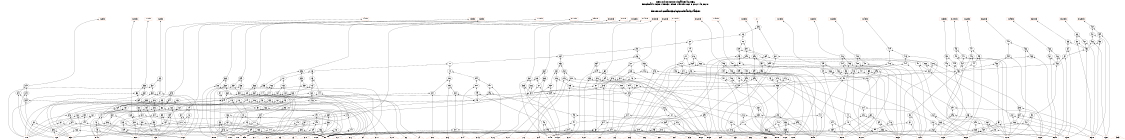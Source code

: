 # Network structure generated by ABC

digraph network {
size = "7.5,10";
center = true;
edge [dir = back];

{
  node [shape = plaintext];
  edge [style = invis];
  LevelTitle1 [label=""];
  LevelTitle2 [label=""];
  Level16 [label = ""];
  Level15 [label = ""];
  Level14 [label = ""];
  Level13 [label = ""];
  Level12 [label = ""];
  Level11 [label = ""];
  Level10 [label = ""];
  Level9 [label = ""];
  Level8 [label = ""];
  Level7 [label = ""];
  Level6 [label = ""];
  Level5 [label = ""];
  Level4 [label = ""];
  Level3 [label = ""];
  Level2 [label = ""];
  Level1 [label = ""];
  Level0 [label = ""];
  LevelTitle1 ->  LevelTitle2 ->  Level16 ->  Level15 ->  Level14 ->  Level13 ->  Level12 ->  Level11 ->  Level10 ->  Level9 ->  Level8 ->  Level7 ->  Level6 ->  Level5 ->  Level4 ->  Level3 ->  Level2 ->  Level1 ->  Level0;
}

{
  rank = same;
  LevelTitle1;
  title1 [shape=plaintext,
          fontsize=20,
          fontname = "Times-Roman",
          label="Network structure visualized by ABC\nBenchmark \"s838.1.bench\". Time was Thu Oct  8 20:27:48 2020. "
         ];
}

{
  rank = same;
  LevelTitle2;
  title2 [shape=plaintext,
          fontsize=18,
          fontname = "Times-Roman",
          label="The network contains 336 logic nodes and 32 latches.\n"
         ];
}

{
  rank = same;
  Level16;
  Node36 [label = "Z", shape = invtriangle, color = coral, fillcolor = coral];
  Node38 [label = "X.4L_in", shape = box, color = coral, fillcolor = coral];
  Node41 [label = "X.3L_in", shape = box, color = coral, fillcolor = coral];
  Node44 [label = "X.2L_in", shape = box, color = coral, fillcolor = coral];
  Node47 [label = "X.1L_in", shape = box, color = coral, fillcolor = coral];
  Node50 [label = "X.8L_in", shape = box, color = coral, fillcolor = coral];
  Node53 [label = "X.7L_in", shape = box, color = coral, fillcolor = coral];
  Node56 [label = "X.6L_in", shape = box, color = coral, fillcolor = coral];
  Node59 [label = "X.5L_in", shape = box, color = coral, fillcolor = coral];
  Node62 [label = "X.12L_in", shape = box, color = coral, fillcolor = coral];
  Node65 [label = "X.11L_in", shape = box, color = coral, fillcolor = coral];
  Node68 [label = "X.10L_in", shape = box, color = coral, fillcolor = coral];
  Node71 [label = "X.9L_in", shape = box, color = coral, fillcolor = coral];
  Node74 [label = "X.16L_in", shape = box, color = coral, fillcolor = coral];
  Node77 [label = "X.15L_in", shape = box, color = coral, fillcolor = coral];
  Node80 [label = "X.14L_in", shape = box, color = coral, fillcolor = coral];
  Node83 [label = "X.13L_in", shape = box, color = coral, fillcolor = coral];
  Node86 [label = "X.20L_in", shape = box, color = coral, fillcolor = coral];
  Node89 [label = "X.19L_in", shape = box, color = coral, fillcolor = coral];
  Node92 [label = "X.18L_in", shape = box, color = coral, fillcolor = coral];
  Node95 [label = "X.17L_in", shape = box, color = coral, fillcolor = coral];
  Node98 [label = "X.24L_in", shape = box, color = coral, fillcolor = coral];
  Node101 [label = "X.23L_in", shape = box, color = coral, fillcolor = coral];
  Node104 [label = "X.22L_in", shape = box, color = coral, fillcolor = coral];
  Node107 [label = "X.21L_in", shape = box, color = coral, fillcolor = coral];
  Node110 [label = "X.28L_in", shape = box, color = coral, fillcolor = coral];
  Node113 [label = "X.27L_in", shape = box, color = coral, fillcolor = coral];
  Node116 [label = "X.26L_in", shape = box, color = coral, fillcolor = coral];
  Node119 [label = "X.25L_in", shape = box, color = coral, fillcolor = coral];
  Node122 [label = "X.32L_in", shape = box, color = coral, fillcolor = coral];
  Node125 [label = "X.31L_in", shape = box, color = coral, fillcolor = coral];
  Node128 [label = "X.30L_in", shape = box, color = coral, fillcolor = coral];
  Node131 [label = "X.29L_in", shape = box, color = coral, fillcolor = coral];
}

{
  rank = same;
  Level15;
  Node308 [label = "308\n", shape = ellipse];
  Node460 [label = "460\n", shape = ellipse];
}

{
  rank = same;
  Level14;
  Node303 [label = "303\n", shape = ellipse];
  Node457 [label = "457\n", shape = ellipse];
  Node459 [label = "459\n", shape = ellipse];
  Node463 [label = "463\n", shape = ellipse];
}

{
  rank = same;
  Level13;
  Node280 [label = "280\n", shape = ellipse];
  Node302 [label = "302\n", shape = ellipse];
  Node440 [label = "440\n", shape = ellipse];
  Node456 [label = "456\n", shape = ellipse];
  Node458 [label = "458\n", shape = ellipse];
  Node461 [label = "461\n", shape = ellipse];
  Node462 [label = "462\n", shape = ellipse];
  Node465 [label = "465\n", shape = ellipse];
}

{
  rank = same;
  Level12;
  Node257 [label = "257\n", shape = ellipse];
  Node279 [label = "279\n", shape = ellipse];
  Node300 [label = "300\n", shape = ellipse];
  Node301 [label = "301\n", shape = ellipse];
  Node419 [label = "419\n", shape = ellipse];
  Node436 [label = "436\n", shape = ellipse];
  Node443 [label = "443\n", shape = ellipse];
  Node447 [label = "447\n", shape = ellipse];
  Node455 [label = "455\n", shape = ellipse];
  Node464 [label = "464\n", shape = ellipse];
  Node468 [label = "468\n", shape = ellipse];
}

{
  rank = same;
  Level11;
  Node234 [label = "234\n", shape = ellipse];
  Node256 [label = "256\n", shape = ellipse];
  Node277 [label = "277\n", shape = ellipse];
  Node278 [label = "278\n", shape = ellipse];
  Node289 [label = "289\n", shape = ellipse];
  Node292 [label = "292\n", shape = ellipse];
  Node295 [label = "295\n", shape = ellipse];
  Node307 [label = "307\n", shape = ellipse];
  Node398 [label = "398\n", shape = ellipse];
  Node415 [label = "415\n", shape = ellipse];
  Node422 [label = "422\n", shape = ellipse];
  Node426 [label = "426\n", shape = ellipse];
  Node435 [label = "435\n", shape = ellipse];
  Node439 [label = "439\n", shape = ellipse];
  Node441 [label = "441\n", shape = ellipse];
  Node442 [label = "442\n", shape = ellipse];
  Node445 [label = "445\n", shape = ellipse];
  Node446 [label = "446\n", shape = ellipse];
  Node450 [label = "450\n", shape = ellipse];
  Node454 [label = "454\n", shape = ellipse];
  Node466 [label = "466\n", shape = ellipse];
  Node467 [label = "467\n", shape = ellipse];
}

{
  rank = same;
  Level10;
  Node211 [label = "211\n", shape = ellipse];
  Node233 [label = "233\n", shape = ellipse];
  Node254 [label = "254\n", shape = ellipse];
  Node255 [label = "255\n", shape = ellipse];
  Node266 [label = "266\n", shape = ellipse];
  Node269 [label = "269\n", shape = ellipse];
  Node272 [label = "272\n", shape = ellipse];
  Node288 [label = "288\n", shape = ellipse];
  Node291 [label = "291\n", shape = ellipse];
  Node294 [label = "294\n", shape = ellipse];
  Node299 [label = "299\n", shape = ellipse];
  Node306 [label = "306\n", shape = ellipse];
  Node377 [label = "377\n", shape = ellipse];
  Node394 [label = "394\n", shape = ellipse];
  Node401 [label = "401\n", shape = ellipse];
  Node405 [label = "405\n", shape = ellipse];
  Node414 [label = "414\n", shape = ellipse];
  Node418 [label = "418\n", shape = ellipse];
  Node420 [label = "420\n", shape = ellipse];
  Node421 [label = "421\n", shape = ellipse];
  Node424 [label = "424\n", shape = ellipse];
  Node425 [label = "425\n", shape = ellipse];
  Node429 [label = "429\n", shape = ellipse];
  Node434 [label = "434\n", shape = ellipse];
  Node438 [label = "438\n", shape = ellipse];
  Node444 [label = "444\n", shape = ellipse];
  Node448 [label = "448\n", shape = ellipse];
  Node449 [label = "449\n", shape = ellipse];
  Node453 [label = "453\n", shape = ellipse];
}

{
  rank = same;
  Level9;
  Node188 [label = "188\n", shape = ellipse];
  Node210 [label = "210\n", shape = ellipse];
  Node231 [label = "231\n", shape = ellipse];
  Node232 [label = "232\n", shape = ellipse];
  Node243 [label = "243\n", shape = ellipse];
  Node246 [label = "246\n", shape = ellipse];
  Node249 [label = "249\n", shape = ellipse];
  Node265 [label = "265\n", shape = ellipse];
  Node268 [label = "268\n", shape = ellipse];
  Node271 [label = "271\n", shape = ellipse];
  Node276 [label = "276\n", shape = ellipse];
  Node284 [label = "284\n", shape = ellipse];
  Node298 [label = "298\n", shape = ellipse];
  Node356 [label = "356\n", shape = ellipse];
  Node373 [label = "373\n", shape = ellipse];
  Node380 [label = "380\n", shape = ellipse];
  Node384 [label = "384\n", shape = ellipse];
  Node393 [label = "393\n", shape = ellipse];
  Node397 [label = "397\n", shape = ellipse];
  Node399 [label = "399\n", shape = ellipse];
  Node400 [label = "400\n", shape = ellipse];
  Node403 [label = "403\n", shape = ellipse];
  Node404 [label = "404\n", shape = ellipse];
  Node408 [label = "408\n", shape = ellipse];
  Node413 [label = "413\n", shape = ellipse];
  Node417 [label = "417\n", shape = ellipse];
  Node423 [label = "423\n", shape = ellipse];
  Node427 [label = "427\n", shape = ellipse];
  Node428 [label = "428\n", shape = ellipse];
  Node433 [label = "433\n", shape = ellipse];
}

{
  rank = same;
  Level8;
  Node165 [label = "165\n", shape = ellipse];
  Node187 [label = "187\n", shape = ellipse];
  Node208 [label = "208\n", shape = ellipse];
  Node209 [label = "209\n", shape = ellipse];
  Node220 [label = "220\n", shape = ellipse];
  Node223 [label = "223\n", shape = ellipse];
  Node226 [label = "226\n", shape = ellipse];
  Node242 [label = "242\n", shape = ellipse];
  Node245 [label = "245\n", shape = ellipse];
  Node248 [label = "248\n", shape = ellipse];
  Node253 [label = "253\n", shape = ellipse];
  Node261 [label = "261\n", shape = ellipse];
  Node275 [label = "275\n", shape = ellipse];
  Node335 [label = "335\n", shape = ellipse];
  Node352 [label = "352\n", shape = ellipse];
  Node359 [label = "359\n", shape = ellipse];
  Node363 [label = "363\n", shape = ellipse];
  Node372 [label = "372\n", shape = ellipse];
  Node376 [label = "376\n", shape = ellipse];
  Node378 [label = "378\n", shape = ellipse];
  Node379 [label = "379\n", shape = ellipse];
  Node382 [label = "382\n", shape = ellipse];
  Node383 [label = "383\n", shape = ellipse];
  Node387 [label = "387\n", shape = ellipse];
  Node392 [label = "392\n", shape = ellipse];
  Node396 [label = "396\n", shape = ellipse];
  Node402 [label = "402\n", shape = ellipse];
  Node406 [label = "406\n", shape = ellipse];
  Node407 [label = "407\n", shape = ellipse];
  Node412 [label = "412\n", shape = ellipse];
}

{
  rank = same;
  Level7;
  Node164 [label = "164\n", shape = ellipse];
  Node185 [label = "185\n", shape = ellipse];
  Node186 [label = "186\n", shape = ellipse];
  Node197 [label = "197\n", shape = ellipse];
  Node200 [label = "200\n", shape = ellipse];
  Node203 [label = "203\n", shape = ellipse];
  Node219 [label = "219\n", shape = ellipse];
  Node222 [label = "222\n", shape = ellipse];
  Node225 [label = "225\n", shape = ellipse];
  Node230 [label = "230\n", shape = ellipse];
  Node238 [label = "238\n", shape = ellipse];
  Node252 [label = "252\n", shape = ellipse];
  Node331 [label = "331\n", shape = ellipse];
  Node338 [label = "338\n", shape = ellipse];
  Node342 [label = "342\n", shape = ellipse];
  Node351 [label = "351\n", shape = ellipse];
  Node355 [label = "355\n", shape = ellipse];
  Node357 [label = "357\n", shape = ellipse];
  Node358 [label = "358\n", shape = ellipse];
  Node361 [label = "361\n", shape = ellipse];
  Node362 [label = "362\n", shape = ellipse];
  Node366 [label = "366\n", shape = ellipse];
  Node371 [label = "371\n", shape = ellipse];
  Node375 [label = "375\n", shape = ellipse];
  Node381 [label = "381\n", shape = ellipse];
  Node385 [label = "385\n", shape = ellipse];
  Node386 [label = "386\n", shape = ellipse];
  Node391 [label = "391\n", shape = ellipse];
}

{
  rank = same;
  Level6;
  Node144 [label = "144\n", shape = ellipse];
  Node162 [label = "162\n", shape = ellipse];
  Node163 [label = "163\n", shape = ellipse];
  Node174 [label = "174\n", shape = ellipse];
  Node177 [label = "177\n", shape = ellipse];
  Node180 [label = "180\n", shape = ellipse];
  Node184 [label = "184\n", shape = ellipse];
  Node196 [label = "196\n", shape = ellipse];
  Node199 [label = "199\n", shape = ellipse];
  Node202 [label = "202\n", shape = ellipse];
  Node207 [label = "207\n", shape = ellipse];
  Node215 [label = "215\n", shape = ellipse];
  Node229 [label = "229\n", shape = ellipse];
  Node330 [label = "330\n", shape = ellipse];
  Node334 [label = "334\n", shape = ellipse];
  Node336 [label = "336\n", shape = ellipse];
  Node337 [label = "337\n", shape = ellipse];
  Node340 [label = "340\n", shape = ellipse];
  Node341 [label = "341\n", shape = ellipse];
  Node345 [label = "345\n", shape = ellipse];
  Node350 [label = "350\n", shape = ellipse];
  Node354 [label = "354\n", shape = ellipse];
  Node360 [label = "360\n", shape = ellipse];
  Node364 [label = "364\n", shape = ellipse];
  Node365 [label = "365\n", shape = ellipse];
  Node370 [label = "370\n", shape = ellipse];
}

{
  rank = same;
  Level5;
  Node143 [label = "143\n", shape = ellipse];
  Node152 [label = "152\n", shape = ellipse];
  Node155 [label = "155\n", shape = ellipse];
  Node158 [label = "158\n", shape = ellipse];
  Node161 [label = "161\n", shape = ellipse];
  Node173 [label = "173\n", shape = ellipse];
  Node176 [label = "176\n", shape = ellipse];
  Node179 [label = "179\n", shape = ellipse];
  Node183 [label = "183\n", shape = ellipse];
  Node192 [label = "192\n", shape = ellipse];
  Node206 [label = "206\n", shape = ellipse];
  Node316 [label = "316\n", shape = ellipse];
  Node329 [label = "329\n", shape = ellipse];
  Node333 [label = "333\n", shape = ellipse];
  Node339 [label = "339\n", shape = ellipse];
  Node343 [label = "343\n", shape = ellipse];
  Node344 [label = "344\n", shape = ellipse];
  Node349 [label = "349\n", shape = ellipse];
}

{
  rank = same;
  Level4;
  Node136 [label = "136\n", shape = ellipse];
  Node151 [label = "151\n", shape = ellipse];
  Node154 [label = "154\n", shape = ellipse];
  Node157 [label = "157\n", shape = ellipse];
  Node160 [label = "160\n", shape = ellipse];
  Node169 [label = "169\n", shape = ellipse];
  Node182 [label = "182\n", shape = ellipse];
  Node205 [label = "205\n", shape = ellipse];
  Node228 [label = "228\n", shape = ellipse];
  Node251 [label = "251\n", shape = ellipse];
  Node274 [label = "274\n", shape = ellipse];
  Node297 [label = "297\n", shape = ellipse];
  Node305 [label = "305\n", shape = ellipse];
  Node312 [label = "312\n", shape = ellipse];
  Node315 [label = "315\n", shape = ellipse];
  Node319 [label = "319\n", shape = ellipse];
  Node328 [label = "328\n", shape = ellipse];
}

{
  rank = same;
  Level3;
  Node135 [label = "135\n", shape = ellipse];
  Node138 [label = "138\n", shape = ellipse];
  Node142 [label = "142\n", shape = ellipse];
  Node147 [label = "147\n", shape = ellipse];
  Node150 [label = "150\n", shape = ellipse];
  Node159 [label = "159\n", shape = ellipse];
  Node168 [label = "168\n", shape = ellipse];
  Node172 [label = "172\n", shape = ellipse];
  Node181 [label = "181\n", shape = ellipse];
  Node191 [label = "191\n", shape = ellipse];
  Node195 [label = "195\n", shape = ellipse];
  Node204 [label = "204\n", shape = ellipse];
  Node214 [label = "214\n", shape = ellipse];
  Node218 [label = "218\n", shape = ellipse];
  Node227 [label = "227\n", shape = ellipse];
  Node237 [label = "237\n", shape = ellipse];
  Node241 [label = "241\n", shape = ellipse];
  Node250 [label = "250\n", shape = ellipse];
  Node260 [label = "260\n", shape = ellipse];
  Node264 [label = "264\n", shape = ellipse];
  Node273 [label = "273\n", shape = ellipse];
  Node283 [label = "283\n", shape = ellipse];
  Node287 [label = "287\n", shape = ellipse];
  Node296 [label = "296\n", shape = ellipse];
  Node304 [label = "304\n", shape = ellipse];
  Node311 [label = "311\n", shape = ellipse];
  Node314 [label = "314\n", shape = ellipse];
  Node317 [label = "317\n", shape = ellipse];
  Node318 [label = "318\n", shape = ellipse];
  Node322 [label = "322\n", shape = ellipse];
  Node327 [label = "327\n", shape = ellipse];
  Node348 [label = "348\n", shape = ellipse];
  Node369 [label = "369\n", shape = ellipse];
  Node390 [label = "390\n", shape = ellipse];
  Node411 [label = "411\n", shape = ellipse];
  Node432 [label = "432\n", shape = ellipse];
  Node452 [label = "452\n", shape = ellipse];
}

{
  rank = same;
  Level2;
  Node134 [label = "134\n", shape = ellipse];
  Node137 [label = "137\n", shape = ellipse];
  Node140 [label = "140\n", shape = ellipse];
  Node146 [label = "146\n", shape = ellipse];
  Node149 [label = "149\n", shape = ellipse];
  Node153 [label = "153\n", shape = ellipse];
  Node167 [label = "167\n", shape = ellipse];
  Node171 [label = "171\n", shape = ellipse];
  Node175 [label = "175\n", shape = ellipse];
  Node190 [label = "190\n", shape = ellipse];
  Node194 [label = "194\n", shape = ellipse];
  Node198 [label = "198\n", shape = ellipse];
  Node213 [label = "213\n", shape = ellipse];
  Node217 [label = "217\n", shape = ellipse];
  Node221 [label = "221\n", shape = ellipse];
  Node236 [label = "236\n", shape = ellipse];
  Node240 [label = "240\n", shape = ellipse];
  Node244 [label = "244\n", shape = ellipse];
  Node259 [label = "259\n", shape = ellipse];
  Node263 [label = "263\n", shape = ellipse];
  Node267 [label = "267\n", shape = ellipse];
  Node282 [label = "282\n", shape = ellipse];
  Node286 [label = "286\n", shape = ellipse];
  Node290 [label = "290\n", shape = ellipse];
  Node310 [label = "310\n", shape = ellipse];
  Node313 [label = "313\n", shape = ellipse];
  Node320 [label = "320\n", shape = ellipse];
  Node321 [label = "321\n", shape = ellipse];
  Node324 [label = "324\n", shape = ellipse];
  Node326 [label = "326\n", shape = ellipse];
  Node332 [label = "332\n", shape = ellipse];
  Node347 [label = "347\n", shape = ellipse];
  Node353 [label = "353\n", shape = ellipse];
  Node368 [label = "368\n", shape = ellipse];
  Node374 [label = "374\n", shape = ellipse];
  Node389 [label = "389\n", shape = ellipse];
  Node395 [label = "395\n", shape = ellipse];
  Node410 [label = "410\n", shape = ellipse];
  Node416 [label = "416\n", shape = ellipse];
  Node431 [label = "431\n", shape = ellipse];
  Node437 [label = "437\n", shape = ellipse];
  Node451 [label = "451\n", shape = ellipse];
}

{
  rank = same;
  Level1;
  Node133 [label = "133\n", shape = ellipse];
  Node139 [label = "139\n", shape = ellipse];
  Node141 [label = "141\n", shape = ellipse];
  Node145 [label = "145\n", shape = ellipse];
  Node148 [label = "148\n", shape = ellipse];
  Node156 [label = "156\n", shape = ellipse];
  Node166 [label = "166\n", shape = ellipse];
  Node170 [label = "170\n", shape = ellipse];
  Node178 [label = "178\n", shape = ellipse];
  Node189 [label = "189\n", shape = ellipse];
  Node193 [label = "193\n", shape = ellipse];
  Node201 [label = "201\n", shape = ellipse];
  Node212 [label = "212\n", shape = ellipse];
  Node216 [label = "216\n", shape = ellipse];
  Node224 [label = "224\n", shape = ellipse];
  Node235 [label = "235\n", shape = ellipse];
  Node239 [label = "239\n", shape = ellipse];
  Node247 [label = "247\n", shape = ellipse];
  Node258 [label = "258\n", shape = ellipse];
  Node262 [label = "262\n", shape = ellipse];
  Node270 [label = "270\n", shape = ellipse];
  Node281 [label = "281\n", shape = ellipse];
  Node285 [label = "285\n", shape = ellipse];
  Node293 [label = "293\n", shape = ellipse];
  Node309 [label = "309\n", shape = ellipse];
  Node323 [label = "323\n", shape = ellipse];
  Node325 [label = "325\n", shape = ellipse];
  Node346 [label = "346\n", shape = ellipse];
  Node367 [label = "367\n", shape = ellipse];
  Node388 [label = "388\n", shape = ellipse];
  Node409 [label = "409\n", shape = ellipse];
  Node430 [label = "430\n", shape = ellipse];
}

{
  rank = same;
  Level0;
  Node1 [label = "clock", shape = triangle, color = coral, fillcolor = coral];
  Node2 [label = "P.0", shape = triangle, color = coral, fillcolor = coral];
  Node3 [label = "C.32", shape = triangle, color = coral, fillcolor = coral];
  Node4 [label = "C.31", shape = triangle, color = coral, fillcolor = coral];
  Node5 [label = "C.30", shape = triangle, color = coral, fillcolor = coral];
  Node6 [label = "C.29", shape = triangle, color = coral, fillcolor = coral];
  Node7 [label = "C.28", shape = triangle, color = coral, fillcolor = coral];
  Node8 [label = "C.27", shape = triangle, color = coral, fillcolor = coral];
  Node9 [label = "C.26", shape = triangle, color = coral, fillcolor = coral];
  Node10 [label = "C.25", shape = triangle, color = coral, fillcolor = coral];
  Node11 [label = "C.24", shape = triangle, color = coral, fillcolor = coral];
  Node12 [label = "C.23", shape = triangle, color = coral, fillcolor = coral];
  Node13 [label = "C.22", shape = triangle, color = coral, fillcolor = coral];
  Node14 [label = "C.21", shape = triangle, color = coral, fillcolor = coral];
  Node15 [label = "C.20", shape = triangle, color = coral, fillcolor = coral];
  Node16 [label = "C.19", shape = triangle, color = coral, fillcolor = coral];
  Node17 [label = "C.18", shape = triangle, color = coral, fillcolor = coral];
  Node18 [label = "C.17", shape = triangle, color = coral, fillcolor = coral];
  Node19 [label = "C.16", shape = triangle, color = coral, fillcolor = coral];
  Node20 [label = "C.15", shape = triangle, color = coral, fillcolor = coral];
  Node21 [label = "C.14", shape = triangle, color = coral, fillcolor = coral];
  Node22 [label = "C.13", shape = triangle, color = coral, fillcolor = coral];
  Node23 [label = "C.12", shape = triangle, color = coral, fillcolor = coral];
  Node24 [label = "C.11", shape = triangle, color = coral, fillcolor = coral];
  Node25 [label = "C.10", shape = triangle, color = coral, fillcolor = coral];
  Node26 [label = "C.9", shape = triangle, color = coral, fillcolor = coral];
  Node27 [label = "C.8", shape = triangle, color = coral, fillcolor = coral];
  Node28 [label = "C.7", shape = triangle, color = coral, fillcolor = coral];
  Node29 [label = "C.6", shape = triangle, color = coral, fillcolor = coral];
  Node30 [label = "C.5", shape = triangle, color = coral, fillcolor = coral];
  Node31 [label = "C.4", shape = triangle, color = coral, fillcolor = coral];
  Node32 [label = "C.3", shape = triangle, color = coral, fillcolor = coral];
  Node33 [label = "C.2", shape = triangle, color = coral, fillcolor = coral];
  Node34 [label = "C.1", shape = triangle, color = coral, fillcolor = coral];
  Node35 [label = "C.0", shape = triangle, color = coral, fillcolor = coral];
  Node39 [label = "X.4L", shape = box, color = coral, fillcolor = coral];
  Node42 [label = "X.3L", shape = box, color = coral, fillcolor = coral];
  Node45 [label = "X.2L", shape = box, color = coral, fillcolor = coral];
  Node48 [label = "X.1L", shape = box, color = coral, fillcolor = coral];
  Node51 [label = "X.8L", shape = box, color = coral, fillcolor = coral];
  Node54 [label = "X.7L", shape = box, color = coral, fillcolor = coral];
  Node57 [label = "X.6L", shape = box, color = coral, fillcolor = coral];
  Node60 [label = "X.5L", shape = box, color = coral, fillcolor = coral];
  Node63 [label = "X.12L", shape = box, color = coral, fillcolor = coral];
  Node66 [label = "X.11L", shape = box, color = coral, fillcolor = coral];
  Node69 [label = "X.10L", shape = box, color = coral, fillcolor = coral];
  Node72 [label = "X.9L", shape = box, color = coral, fillcolor = coral];
  Node75 [label = "X.16L", shape = box, color = coral, fillcolor = coral];
  Node78 [label = "X.15L", shape = box, color = coral, fillcolor = coral];
  Node81 [label = "X.14L", shape = box, color = coral, fillcolor = coral];
  Node84 [label = "X.13L", shape = box, color = coral, fillcolor = coral];
  Node87 [label = "X.20L", shape = box, color = coral, fillcolor = coral];
  Node90 [label = "X.19L", shape = box, color = coral, fillcolor = coral];
  Node93 [label = "X.18L", shape = box, color = coral, fillcolor = coral];
  Node96 [label = "X.17L", shape = box, color = coral, fillcolor = coral];
  Node99 [label = "X.24L", shape = box, color = coral, fillcolor = coral];
  Node102 [label = "X.23L", shape = box, color = coral, fillcolor = coral];
  Node105 [label = "X.22L", shape = box, color = coral, fillcolor = coral];
  Node108 [label = "X.21L", shape = box, color = coral, fillcolor = coral];
  Node111 [label = "X.28L", shape = box, color = coral, fillcolor = coral];
  Node114 [label = "X.27L", shape = box, color = coral, fillcolor = coral];
  Node117 [label = "X.26L", shape = box, color = coral, fillcolor = coral];
  Node120 [label = "X.25L", shape = box, color = coral, fillcolor = coral];
  Node123 [label = "X.32L", shape = box, color = coral, fillcolor = coral];
  Node126 [label = "X.31L", shape = box, color = coral, fillcolor = coral];
  Node129 [label = "X.30L", shape = box, color = coral, fillcolor = coral];
  Node132 [label = "X.29L", shape = box, color = coral, fillcolor = coral];
}

title1 -> title2 [style = invis];
title2 -> Node36 [style = invis];
title2 -> Node38 [style = invis];
title2 -> Node41 [style = invis];
title2 -> Node44 [style = invis];
title2 -> Node47 [style = invis];
title2 -> Node50 [style = invis];
title2 -> Node53 [style = invis];
title2 -> Node56 [style = invis];
title2 -> Node59 [style = invis];
title2 -> Node62 [style = invis];
title2 -> Node65 [style = invis];
title2 -> Node68 [style = invis];
title2 -> Node71 [style = invis];
title2 -> Node74 [style = invis];
title2 -> Node77 [style = invis];
title2 -> Node80 [style = invis];
title2 -> Node83 [style = invis];
title2 -> Node86 [style = invis];
title2 -> Node89 [style = invis];
title2 -> Node92 [style = invis];
title2 -> Node95 [style = invis];
title2 -> Node98 [style = invis];
title2 -> Node101 [style = invis];
title2 -> Node104 [style = invis];
title2 -> Node107 [style = invis];
title2 -> Node110 [style = invis];
title2 -> Node113 [style = invis];
title2 -> Node116 [style = invis];
title2 -> Node119 [style = invis];
title2 -> Node122 [style = invis];
title2 -> Node125 [style = invis];
title2 -> Node128 [style = invis];
title2 -> Node131 [style = invis];
Node36 -> Node308 [style = solid];
Node38 -> Node316 [style = solid];
Node41 -> Node319 [style = solid];
Node44 -> Node322 [style = solid];
Node47 -> Node324 [style = solid];
Node50 -> Node335 [style = solid];
Node53 -> Node338 [style = solid];
Node56 -> Node342 [style = solid];
Node59 -> Node345 [style = solid];
Node62 -> Node356 [style = solid];
Node65 -> Node359 [style = solid];
Node68 -> Node363 [style = solid];
Node71 -> Node366 [style = solid];
Node74 -> Node377 [style = solid];
Node77 -> Node380 [style = solid];
Node80 -> Node384 [style = solid];
Node83 -> Node387 [style = solid];
Node86 -> Node398 [style = solid];
Node89 -> Node401 [style = solid];
Node92 -> Node405 [style = solid];
Node95 -> Node408 [style = solid];
Node98 -> Node419 [style = solid];
Node101 -> Node422 [style = solid];
Node104 -> Node426 [style = solid];
Node107 -> Node429 [style = solid];
Node110 -> Node440 [style = solid];
Node113 -> Node443 [style = solid];
Node116 -> Node447 [style = solid];
Node119 -> Node450 [style = solid];
Node122 -> Node460 [style = solid];
Node125 -> Node463 [style = solid];
Node128 -> Node465 [style = solid];
Node131 -> Node468 [style = solid];
Node133 -> Node2 [style = solid];
Node133 -> Node48 [style = solid];
Node134 -> Node45 [style = solid];
Node134 -> Node133 [style = solid];
Node135 -> Node42 [style = solid];
Node135 -> Node134 [style = solid];
Node136 -> Node32 [style = solid];
Node136 -> Node135 [style = solid];
Node137 -> Node45 [style = solid];
Node137 -> Node133 [style = solid];
Node138 -> Node33 [style = solid];
Node138 -> Node137 [style = solid];
Node139 -> Node2 [style = solid];
Node139 -> Node48 [style = solid];
Node140 -> Node34 [style = solid];
Node140 -> Node139 [style = solid];
Node141 -> Node2 [style = solid];
Node141 -> Node35 [style = solid];
Node142 -> Node140 [style = solid];
Node142 -> Node141 [style = solid];
Node143 -> Node136 [style = solid];
Node143 -> Node138 [style = solid];
Node144 -> Node142 [style = solid];
Node144 -> Node143 [style = solid];
Node145 -> Node39 [style = solid];
Node145 -> Node45 [style = solid];
Node146 -> Node42 [style = solid];
Node146 -> Node145 [style = solid];
Node147 -> Node48 [style = solid];
Node147 -> Node146 [style = solid];
Node148 -> Node2 [style = solid];
Node148 -> Node60 [style = solid];
Node149 -> Node57 [style = solid];
Node149 -> Node148 [style = solid];
Node150 -> Node54 [style = solid];
Node150 -> Node149 [style = solid];
Node151 -> Node147 [style = solid];
Node151 -> Node150 [style = solid];
Node152 -> Node28 [style = solid];
Node152 -> Node151 [style = solid];
Node153 -> Node57 [style = solid];
Node153 -> Node148 [style = solid];
Node154 -> Node147 [style = solid];
Node154 -> Node153 [style = solid];
Node155 -> Node29 [style = solid];
Node155 -> Node154 [style = solid];
Node156 -> Node2 [style = solid];
Node156 -> Node60 [style = solid];
Node157 -> Node147 [style = solid];
Node157 -> Node156 [style = solid];
Node158 -> Node30 [style = solid];
Node158 -> Node157 [style = solid];
Node159 -> Node42 [style = solid];
Node159 -> Node134 [style = solid];
Node160 -> Node39 [style = solid];
Node160 -> Node159 [style = solid];
Node161 -> Node31 [style = solid];
Node161 -> Node160 [style = solid];
Node162 -> Node158 [style = solid];
Node162 -> Node161 [style = solid];
Node163 -> Node152 [style = solid];
Node163 -> Node155 [style = solid];
Node164 -> Node162 [style = solid];
Node164 -> Node163 [style = solid];
Node165 -> Node144 [style = solid];
Node165 -> Node164 [style = solid];
Node166 -> Node51 [style = solid];
Node166 -> Node57 [style = solid];
Node167 -> Node54 [style = solid];
Node167 -> Node166 [style = solid];
Node168 -> Node60 [style = solid];
Node168 -> Node167 [style = solid];
Node169 -> Node147 [style = solid];
Node169 -> Node168 [style = solid];
Node170 -> Node2 [style = solid];
Node170 -> Node72 [style = solid];
Node171 -> Node69 [style = solid];
Node171 -> Node170 [style = solid];
Node172 -> Node66 [style = solid];
Node172 -> Node171 [style = solid];
Node173 -> Node169 [style = solid];
Node173 -> Node172 [style = solid];
Node174 -> Node24 [style = solid];
Node174 -> Node173 [style = solid];
Node175 -> Node69 [style = solid];
Node175 -> Node170 [style = solid];
Node176 -> Node169 [style = solid];
Node176 -> Node175 [style = solid];
Node177 -> Node25 [style = solid];
Node177 -> Node176 [style = solid];
Node178 -> Node2 [style = solid];
Node178 -> Node72 [style = solid];
Node179 -> Node169 [style = solid];
Node179 -> Node178 [style = solid];
Node180 -> Node26 [style = solid];
Node180 -> Node179 [style = solid];
Node181 -> Node54 [style = solid];
Node181 -> Node149 [style = solid];
Node182 -> Node51 [style = solid];
Node182 -> Node181 [style = solid];
Node183 -> Node147 [style = solid];
Node183 -> Node182 [style = solid];
Node184 -> Node27 [style = solid];
Node184 -> Node183 [style = solid];
Node185 -> Node180 [style = solid];
Node185 -> Node184 [style = solid];
Node186 -> Node174 [style = solid];
Node186 -> Node177 [style = solid];
Node187 -> Node185 [style = solid];
Node187 -> Node186 [style = solid];
Node188 -> Node165 [style = solid];
Node188 -> Node187 [style = solid];
Node189 -> Node63 [style = solid];
Node189 -> Node69 [style = solid];
Node190 -> Node66 [style = solid];
Node190 -> Node189 [style = solid];
Node191 -> Node72 [style = solid];
Node191 -> Node190 [style = solid];
Node192 -> Node169 [style = solid];
Node192 -> Node191 [style = solid];
Node193 -> Node2 [style = solid];
Node193 -> Node84 [style = solid];
Node194 -> Node81 [style = solid];
Node194 -> Node193 [style = solid];
Node195 -> Node78 [style = solid];
Node195 -> Node194 [style = solid];
Node196 -> Node192 [style = solid];
Node196 -> Node195 [style = solid];
Node197 -> Node20 [style = solid];
Node197 -> Node196 [style = solid];
Node198 -> Node81 [style = solid];
Node198 -> Node193 [style = solid];
Node199 -> Node192 [style = solid];
Node199 -> Node198 [style = solid];
Node200 -> Node21 [style = solid];
Node200 -> Node199 [style = solid];
Node201 -> Node2 [style = solid];
Node201 -> Node84 [style = solid];
Node202 -> Node192 [style = solid];
Node202 -> Node201 [style = solid];
Node203 -> Node22 [style = solid];
Node203 -> Node202 [style = solid];
Node204 -> Node66 [style = solid];
Node204 -> Node171 [style = solid];
Node205 -> Node63 [style = solid];
Node205 -> Node204 [style = solid];
Node206 -> Node169 [style = solid];
Node206 -> Node205 [style = solid];
Node207 -> Node23 [style = solid];
Node207 -> Node206 [style = solid];
Node208 -> Node203 [style = solid];
Node208 -> Node207 [style = solid];
Node209 -> Node197 [style = solid];
Node209 -> Node200 [style = solid];
Node210 -> Node208 [style = solid];
Node210 -> Node209 [style = solid];
Node211 -> Node188 [style = solid];
Node211 -> Node210 [style = solid];
Node212 -> Node75 [style = solid];
Node212 -> Node81 [style = solid];
Node213 -> Node78 [style = solid];
Node213 -> Node212 [style = solid];
Node214 -> Node84 [style = solid];
Node214 -> Node213 [style = solid];
Node215 -> Node192 [style = solid];
Node215 -> Node214 [style = solid];
Node216 -> Node2 [style = solid];
Node216 -> Node96 [style = solid];
Node217 -> Node93 [style = solid];
Node217 -> Node216 [style = solid];
Node218 -> Node90 [style = solid];
Node218 -> Node217 [style = solid];
Node219 -> Node215 [style = solid];
Node219 -> Node218 [style = solid];
Node220 -> Node16 [style = solid];
Node220 -> Node219 [style = solid];
Node221 -> Node93 [style = solid];
Node221 -> Node216 [style = solid];
Node222 -> Node215 [style = solid];
Node222 -> Node221 [style = solid];
Node223 -> Node17 [style = solid];
Node223 -> Node222 [style = solid];
Node224 -> Node2 [style = solid];
Node224 -> Node96 [style = solid];
Node225 -> Node215 [style = solid];
Node225 -> Node224 [style = solid];
Node226 -> Node18 [style = solid];
Node226 -> Node225 [style = solid];
Node227 -> Node78 [style = solid];
Node227 -> Node194 [style = solid];
Node228 -> Node75 [style = solid];
Node228 -> Node227 [style = solid];
Node229 -> Node192 [style = solid];
Node229 -> Node228 [style = solid];
Node230 -> Node19 [style = solid];
Node230 -> Node229 [style = solid];
Node231 -> Node226 [style = solid];
Node231 -> Node230 [style = solid];
Node232 -> Node220 [style = solid];
Node232 -> Node223 [style = solid];
Node233 -> Node231 [style = solid];
Node233 -> Node232 [style = solid];
Node234 -> Node211 [style = solid];
Node234 -> Node233 [style = solid];
Node235 -> Node87 [style = solid];
Node235 -> Node93 [style = solid];
Node236 -> Node90 [style = solid];
Node236 -> Node235 [style = solid];
Node237 -> Node96 [style = solid];
Node237 -> Node236 [style = solid];
Node238 -> Node215 [style = solid];
Node238 -> Node237 [style = solid];
Node239 -> Node2 [style = solid];
Node239 -> Node108 [style = solid];
Node240 -> Node105 [style = solid];
Node240 -> Node239 [style = solid];
Node241 -> Node102 [style = solid];
Node241 -> Node240 [style = solid];
Node242 -> Node238 [style = solid];
Node242 -> Node241 [style = solid];
Node243 -> Node12 [style = solid];
Node243 -> Node242 [style = solid];
Node244 -> Node105 [style = solid];
Node244 -> Node239 [style = solid];
Node245 -> Node238 [style = solid];
Node245 -> Node244 [style = solid];
Node246 -> Node13 [style = solid];
Node246 -> Node245 [style = solid];
Node247 -> Node2 [style = solid];
Node247 -> Node108 [style = solid];
Node248 -> Node238 [style = solid];
Node248 -> Node247 [style = solid];
Node249 -> Node14 [style = solid];
Node249 -> Node248 [style = solid];
Node250 -> Node90 [style = solid];
Node250 -> Node217 [style = solid];
Node251 -> Node87 [style = solid];
Node251 -> Node250 [style = solid];
Node252 -> Node215 [style = solid];
Node252 -> Node251 [style = solid];
Node253 -> Node15 [style = solid];
Node253 -> Node252 [style = solid];
Node254 -> Node249 [style = solid];
Node254 -> Node253 [style = solid];
Node255 -> Node243 [style = solid];
Node255 -> Node246 [style = solid];
Node256 -> Node254 [style = solid];
Node256 -> Node255 [style = solid];
Node257 -> Node234 [style = solid];
Node257 -> Node256 [style = solid];
Node258 -> Node99 [style = solid];
Node258 -> Node105 [style = solid];
Node259 -> Node102 [style = solid];
Node259 -> Node258 [style = solid];
Node260 -> Node108 [style = solid];
Node260 -> Node259 [style = solid];
Node261 -> Node238 [style = solid];
Node261 -> Node260 [style = solid];
Node262 -> Node2 [style = solid];
Node262 -> Node120 [style = solid];
Node263 -> Node117 [style = solid];
Node263 -> Node262 [style = solid];
Node264 -> Node114 [style = solid];
Node264 -> Node263 [style = solid];
Node265 -> Node261 [style = solid];
Node265 -> Node264 [style = solid];
Node266 -> Node8 [style = solid];
Node266 -> Node265 [style = solid];
Node267 -> Node117 [style = solid];
Node267 -> Node262 [style = solid];
Node268 -> Node261 [style = solid];
Node268 -> Node267 [style = solid];
Node269 -> Node9 [style = solid];
Node269 -> Node268 [style = solid];
Node270 -> Node2 [style = solid];
Node270 -> Node120 [style = solid];
Node271 -> Node261 [style = solid];
Node271 -> Node270 [style = solid];
Node272 -> Node10 [style = solid];
Node272 -> Node271 [style = solid];
Node273 -> Node102 [style = solid];
Node273 -> Node240 [style = solid];
Node274 -> Node99 [style = solid];
Node274 -> Node273 [style = solid];
Node275 -> Node238 [style = solid];
Node275 -> Node274 [style = solid];
Node276 -> Node11 [style = solid];
Node276 -> Node275 [style = solid];
Node277 -> Node272 [style = solid];
Node277 -> Node276 [style = solid];
Node278 -> Node266 [style = solid];
Node278 -> Node269 [style = solid];
Node279 -> Node277 [style = solid];
Node279 -> Node278 [style = solid];
Node280 -> Node257 [style = solid];
Node280 -> Node279 [style = solid];
Node281 -> Node111 [style = solid];
Node281 -> Node117 [style = solid];
Node282 -> Node114 [style = solid];
Node282 -> Node281 [style = solid];
Node283 -> Node120 [style = solid];
Node283 -> Node282 [style = solid];
Node284 -> Node261 [style = solid];
Node284 -> Node283 [style = solid];
Node285 -> Node2 [style = solid];
Node285 -> Node132 [style = solid];
Node286 -> Node129 [style = solid];
Node286 -> Node285 [style = solid];
Node287 -> Node126 [style = solid];
Node287 -> Node286 [style = solid];
Node288 -> Node284 [style = solid];
Node288 -> Node287 [style = solid];
Node289 -> Node4 [style = solid];
Node289 -> Node288 [style = solid];
Node290 -> Node129 [style = solid];
Node290 -> Node285 [style = solid];
Node291 -> Node284 [style = solid];
Node291 -> Node290 [style = solid];
Node292 -> Node5 [style = solid];
Node292 -> Node291 [style = solid];
Node293 -> Node2 [style = solid];
Node293 -> Node132 [style = solid];
Node294 -> Node284 [style = solid];
Node294 -> Node293 [style = solid];
Node295 -> Node6 [style = solid];
Node295 -> Node294 [style = solid];
Node296 -> Node114 [style = solid];
Node296 -> Node263 [style = solid];
Node297 -> Node111 [style = solid];
Node297 -> Node296 [style = solid];
Node298 -> Node261 [style = solid];
Node298 -> Node297 [style = solid];
Node299 -> Node7 [style = solid];
Node299 -> Node298 [style = solid];
Node300 -> Node295 [style = solid];
Node300 -> Node299 [style = solid];
Node301 -> Node289 [style = solid];
Node301 -> Node292 [style = solid];
Node302 -> Node300 [style = solid];
Node302 -> Node301 [style = solid];
Node303 -> Node280 [style = solid];
Node303 -> Node302 [style = solid];
Node304 -> Node126 [style = solid];
Node304 -> Node286 [style = solid];
Node305 -> Node123 [style = solid];
Node305 -> Node304 [style = solid];
Node306 -> Node284 [style = solid];
Node306 -> Node305 [style = solid];
Node307 -> Node3 [style = solid];
Node307 -> Node306 [style = solid];
Node308 -> Node303 [style = solid];
Node308 -> Node307 [style = solid];
Node309 -> Node45 [style = solid];
Node309 -> Node48 [style = solid];
Node310 -> Node2 [style = solid];
Node310 -> Node309 [style = solid];
Node311 -> Node39 [style = solid];
Node311 -> Node310 [style = solid];
Node312 -> Node42 [style = solid];
Node312 -> Node311 [style = solid];
Node313 -> Node42 [style = solid];
Node313 -> Node309 [style = solid];
Node314 -> Node2 [style = solid];
Node314 -> Node313 [style = solid];
Node315 -> Node39 [style = solid];
Node315 -> Node314 [style = solid];
Node316 -> Node312 [style = solid];
Node316 -> Node315 [style = solid];
Node317 -> Node42 [style = solid];
Node317 -> Node310 [style = solid];
Node318 -> Node42 [style = solid];
Node318 -> Node310 [style = solid];
Node319 -> Node317 [style = solid];
Node319 -> Node318 [style = solid];
Node320 -> Node45 [style = solid];
Node320 -> Node139 [style = solid];
Node321 -> Node45 [style = solid];
Node321 -> Node139 [style = solid];
Node322 -> Node320 [style = solid];
Node322 -> Node321 [style = solid];
Node323 -> Node2 [style = solid];
Node323 -> Node48 [style = solid];
Node324 -> Node133 [style = solid];
Node324 -> Node323 [style = solid];
Node325 -> Node57 [style = solid];
Node325 -> Node60 [style = solid];
Node326 -> Node39 [style = solid];
Node326 -> Node309 [style = solid];
Node327 -> Node42 [style = solid];
Node327 -> Node326 [style = solid];
Node328 -> Node2 [style = solid];
Node328 -> Node327 [style = solid];
Node329 -> Node325 [style = solid];
Node329 -> Node328 [style = solid];
Node330 -> Node51 [style = solid];
Node330 -> Node329 [style = solid];
Node331 -> Node54 [style = solid];
Node331 -> Node330 [style = solid];
Node332 -> Node54 [style = solid];
Node332 -> Node325 [style = solid];
Node333 -> Node328 [style = solid];
Node333 -> Node332 [style = solid];
Node334 -> Node51 [style = solid];
Node334 -> Node333 [style = solid];
Node335 -> Node331 [style = solid];
Node335 -> Node334 [style = solid];
Node336 -> Node54 [style = solid];
Node336 -> Node329 [style = solid];
Node337 -> Node54 [style = solid];
Node337 -> Node329 [style = solid];
Node338 -> Node336 [style = solid];
Node338 -> Node337 [style = solid];
Node339 -> Node60 [style = solid];
Node339 -> Node328 [style = solid];
Node340 -> Node57 [style = solid];
Node340 -> Node339 [style = solid];
Node341 -> Node57 [style = solid];
Node341 -> Node339 [style = solid];
Node342 -> Node340 [style = solid];
Node342 -> Node341 [style = solid];
Node343 -> Node60 [style = solid];
Node343 -> Node328 [style = solid];
Node344 -> Node60 [style = solid];
Node344 -> Node328 [style = solid];
Node345 -> Node343 [style = solid];
Node345 -> Node344 [style = solid];
Node346 -> Node69 [style = solid];
Node346 -> Node72 [style = solid];
Node347 -> Node51 [style = solid];
Node347 -> Node325 [style = solid];
Node348 -> Node54 [style = solid];
Node348 -> Node347 [style = solid];
Node349 -> Node328 [style = solid];
Node349 -> Node348 [style = solid];
Node350 -> Node346 [style = solid];
Node350 -> Node349 [style = solid];
Node351 -> Node63 [style = solid];
Node351 -> Node350 [style = solid];
Node352 -> Node66 [style = solid];
Node352 -> Node351 [style = solid];
Node353 -> Node66 [style = solid];
Node353 -> Node346 [style = solid];
Node354 -> Node349 [style = solid];
Node354 -> Node353 [style = solid];
Node355 -> Node63 [style = solid];
Node355 -> Node354 [style = solid];
Node356 -> Node352 [style = solid];
Node356 -> Node355 [style = solid];
Node357 -> Node66 [style = solid];
Node357 -> Node350 [style = solid];
Node358 -> Node66 [style = solid];
Node358 -> Node350 [style = solid];
Node359 -> Node357 [style = solid];
Node359 -> Node358 [style = solid];
Node360 -> Node72 [style = solid];
Node360 -> Node349 [style = solid];
Node361 -> Node69 [style = solid];
Node361 -> Node360 [style = solid];
Node362 -> Node69 [style = solid];
Node362 -> Node360 [style = solid];
Node363 -> Node361 [style = solid];
Node363 -> Node362 [style = solid];
Node364 -> Node72 [style = solid];
Node364 -> Node349 [style = solid];
Node365 -> Node72 [style = solid];
Node365 -> Node349 [style = solid];
Node366 -> Node364 [style = solid];
Node366 -> Node365 [style = solid];
Node367 -> Node81 [style = solid];
Node367 -> Node84 [style = solid];
Node368 -> Node63 [style = solid];
Node368 -> Node346 [style = solid];
Node369 -> Node66 [style = solid];
Node369 -> Node368 [style = solid];
Node370 -> Node349 [style = solid];
Node370 -> Node369 [style = solid];
Node371 -> Node367 [style = solid];
Node371 -> Node370 [style = solid];
Node372 -> Node75 [style = solid];
Node372 -> Node371 [style = solid];
Node373 -> Node78 [style = solid];
Node373 -> Node372 [style = solid];
Node374 -> Node78 [style = solid];
Node374 -> Node367 [style = solid];
Node375 -> Node370 [style = solid];
Node375 -> Node374 [style = solid];
Node376 -> Node75 [style = solid];
Node376 -> Node375 [style = solid];
Node377 -> Node373 [style = solid];
Node377 -> Node376 [style = solid];
Node378 -> Node78 [style = solid];
Node378 -> Node371 [style = solid];
Node379 -> Node78 [style = solid];
Node379 -> Node371 [style = solid];
Node380 -> Node378 [style = solid];
Node380 -> Node379 [style = solid];
Node381 -> Node84 [style = solid];
Node381 -> Node370 [style = solid];
Node382 -> Node81 [style = solid];
Node382 -> Node381 [style = solid];
Node383 -> Node81 [style = solid];
Node383 -> Node381 [style = solid];
Node384 -> Node382 [style = solid];
Node384 -> Node383 [style = solid];
Node385 -> Node84 [style = solid];
Node385 -> Node370 [style = solid];
Node386 -> Node84 [style = solid];
Node386 -> Node370 [style = solid];
Node387 -> Node385 [style = solid];
Node387 -> Node386 [style = solid];
Node388 -> Node93 [style = solid];
Node388 -> Node96 [style = solid];
Node389 -> Node75 [style = solid];
Node389 -> Node367 [style = solid];
Node390 -> Node78 [style = solid];
Node390 -> Node389 [style = solid];
Node391 -> Node370 [style = solid];
Node391 -> Node390 [style = solid];
Node392 -> Node388 [style = solid];
Node392 -> Node391 [style = solid];
Node393 -> Node87 [style = solid];
Node393 -> Node392 [style = solid];
Node394 -> Node90 [style = solid];
Node394 -> Node393 [style = solid];
Node395 -> Node90 [style = solid];
Node395 -> Node388 [style = solid];
Node396 -> Node391 [style = solid];
Node396 -> Node395 [style = solid];
Node397 -> Node87 [style = solid];
Node397 -> Node396 [style = solid];
Node398 -> Node394 [style = solid];
Node398 -> Node397 [style = solid];
Node399 -> Node90 [style = solid];
Node399 -> Node392 [style = solid];
Node400 -> Node90 [style = solid];
Node400 -> Node392 [style = solid];
Node401 -> Node399 [style = solid];
Node401 -> Node400 [style = solid];
Node402 -> Node96 [style = solid];
Node402 -> Node391 [style = solid];
Node403 -> Node93 [style = solid];
Node403 -> Node402 [style = solid];
Node404 -> Node93 [style = solid];
Node404 -> Node402 [style = solid];
Node405 -> Node403 [style = solid];
Node405 -> Node404 [style = solid];
Node406 -> Node96 [style = solid];
Node406 -> Node391 [style = solid];
Node407 -> Node96 [style = solid];
Node407 -> Node391 [style = solid];
Node408 -> Node406 [style = solid];
Node408 -> Node407 [style = solid];
Node409 -> Node105 [style = solid];
Node409 -> Node108 [style = solid];
Node410 -> Node87 [style = solid];
Node410 -> Node388 [style = solid];
Node411 -> Node90 [style = solid];
Node411 -> Node410 [style = solid];
Node412 -> Node391 [style = solid];
Node412 -> Node411 [style = solid];
Node413 -> Node409 [style = solid];
Node413 -> Node412 [style = solid];
Node414 -> Node99 [style = solid];
Node414 -> Node413 [style = solid];
Node415 -> Node102 [style = solid];
Node415 -> Node414 [style = solid];
Node416 -> Node102 [style = solid];
Node416 -> Node409 [style = solid];
Node417 -> Node412 [style = solid];
Node417 -> Node416 [style = solid];
Node418 -> Node99 [style = solid];
Node418 -> Node417 [style = solid];
Node419 -> Node415 [style = solid];
Node419 -> Node418 [style = solid];
Node420 -> Node102 [style = solid];
Node420 -> Node413 [style = solid];
Node421 -> Node102 [style = solid];
Node421 -> Node413 [style = solid];
Node422 -> Node420 [style = solid];
Node422 -> Node421 [style = solid];
Node423 -> Node108 [style = solid];
Node423 -> Node412 [style = solid];
Node424 -> Node105 [style = solid];
Node424 -> Node423 [style = solid];
Node425 -> Node105 [style = solid];
Node425 -> Node423 [style = solid];
Node426 -> Node424 [style = solid];
Node426 -> Node425 [style = solid];
Node427 -> Node108 [style = solid];
Node427 -> Node412 [style = solid];
Node428 -> Node108 [style = solid];
Node428 -> Node412 [style = solid];
Node429 -> Node427 [style = solid];
Node429 -> Node428 [style = solid];
Node430 -> Node117 [style = solid];
Node430 -> Node120 [style = solid];
Node431 -> Node99 [style = solid];
Node431 -> Node409 [style = solid];
Node432 -> Node102 [style = solid];
Node432 -> Node431 [style = solid];
Node433 -> Node412 [style = solid];
Node433 -> Node432 [style = solid];
Node434 -> Node430 [style = solid];
Node434 -> Node433 [style = solid];
Node435 -> Node111 [style = solid];
Node435 -> Node434 [style = solid];
Node436 -> Node114 [style = solid];
Node436 -> Node435 [style = solid];
Node437 -> Node114 [style = solid];
Node437 -> Node430 [style = solid];
Node438 -> Node433 [style = solid];
Node438 -> Node437 [style = solid];
Node439 -> Node111 [style = solid];
Node439 -> Node438 [style = solid];
Node440 -> Node436 [style = solid];
Node440 -> Node439 [style = solid];
Node441 -> Node114 [style = solid];
Node441 -> Node434 [style = solid];
Node442 -> Node114 [style = solid];
Node442 -> Node434 [style = solid];
Node443 -> Node441 [style = solid];
Node443 -> Node442 [style = solid];
Node444 -> Node120 [style = solid];
Node444 -> Node433 [style = solid];
Node445 -> Node117 [style = solid];
Node445 -> Node444 [style = solid];
Node446 -> Node117 [style = solid];
Node446 -> Node444 [style = solid];
Node447 -> Node445 [style = solid];
Node447 -> Node446 [style = solid];
Node448 -> Node120 [style = solid];
Node448 -> Node433 [style = solid];
Node449 -> Node120 [style = solid];
Node449 -> Node433 [style = solid];
Node450 -> Node448 [style = solid];
Node450 -> Node449 [style = solid];
Node451 -> Node111 [style = solid];
Node451 -> Node430 [style = solid];
Node452 -> Node114 [style = solid];
Node452 -> Node451 [style = solid];
Node453 -> Node433 [style = solid];
Node453 -> Node452 [style = solid];
Node454 -> Node132 [style = solid];
Node454 -> Node453 [style = solid];
Node455 -> Node129 [style = solid];
Node455 -> Node454 [style = solid];
Node456 -> Node123 [style = solid];
Node456 -> Node455 [style = solid];
Node457 -> Node126 [style = solid];
Node457 -> Node456 [style = solid];
Node458 -> Node126 [style = solid];
Node458 -> Node455 [style = solid];
Node459 -> Node123 [style = solid];
Node459 -> Node458 [style = solid];
Node460 -> Node457 [style = solid];
Node460 -> Node459 [style = solid];
Node461 -> Node126 [style = solid];
Node461 -> Node455 [style = solid];
Node462 -> Node126 [style = solid];
Node462 -> Node455 [style = solid];
Node463 -> Node461 [style = solid];
Node463 -> Node462 [style = solid];
Node464 -> Node129 [style = solid];
Node464 -> Node454 [style = solid];
Node465 -> Node455 [style = solid];
Node465 -> Node464 [style = solid];
Node466 -> Node132 [style = solid];
Node466 -> Node453 [style = solid];
Node467 -> Node132 [style = solid];
Node467 -> Node453 [style = solid];
Node468 -> Node466 [style = solid];
Node468 -> Node467 [style = solid];
}

